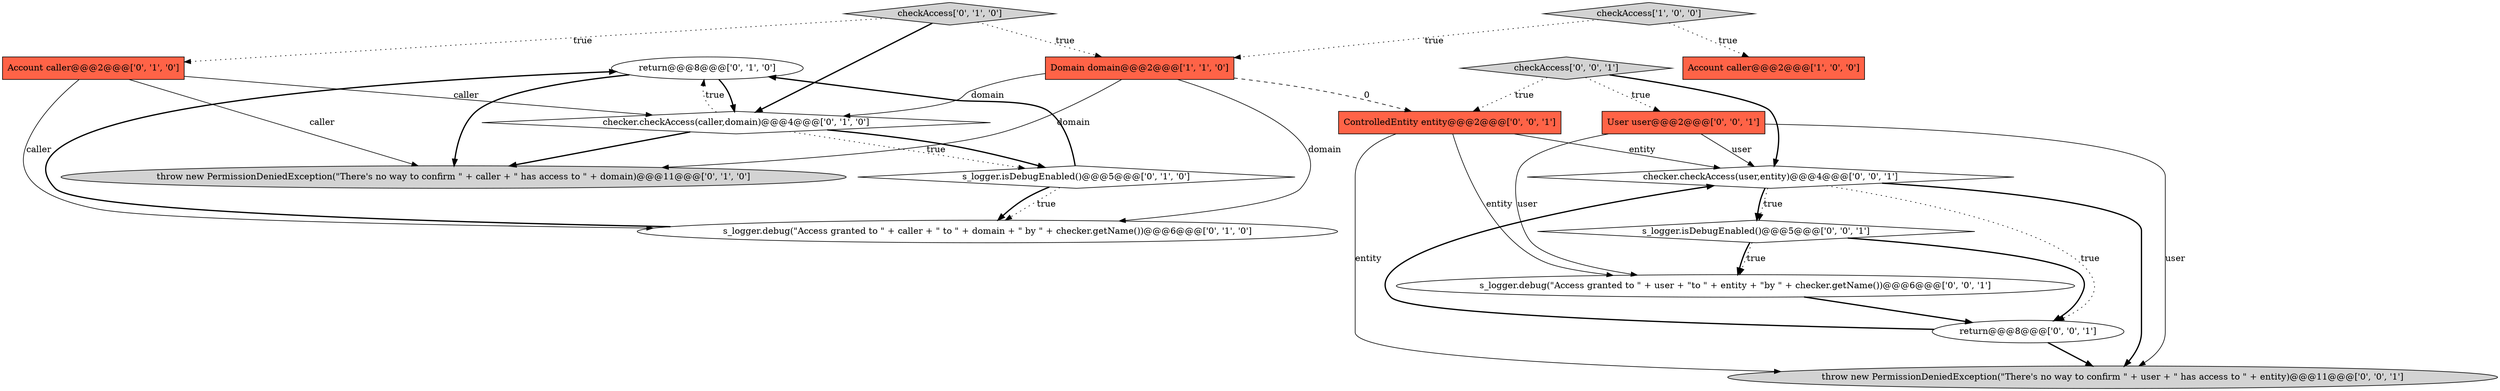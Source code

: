 digraph {
3 [style = filled, label = "return@@@8@@@['0', '1', '0']", fillcolor = white, shape = ellipse image = "AAA0AAABBB2BBB"];
8 [style = filled, label = "checkAccess['0', '1', '0']", fillcolor = lightgray, shape = diamond image = "AAA0AAABBB2BBB"];
0 [style = filled, label = "Account caller@@@2@@@['1', '0', '0']", fillcolor = tomato, shape = box image = "AAA0AAABBB1BBB"];
9 [style = filled, label = "s_logger.debug(\"Access granted to \" + caller + \" to \" + domain + \" by \" + checker.getName())@@@6@@@['0', '1', '0']", fillcolor = white, shape = ellipse image = "AAA0AAABBB2BBB"];
17 [style = filled, label = "checker.checkAccess(user,entity)@@@4@@@['0', '0', '1']", fillcolor = white, shape = diamond image = "AAA0AAABBB3BBB"];
1 [style = filled, label = "Domain domain@@@2@@@['1', '1', '0']", fillcolor = tomato, shape = box image = "AAA0AAABBB1BBB"];
6 [style = filled, label = "checker.checkAccess(caller,domain)@@@4@@@['0', '1', '0']", fillcolor = white, shape = diamond image = "AAA0AAABBB2BBB"];
2 [style = filled, label = "checkAccess['1', '0', '0']", fillcolor = lightgray, shape = diamond image = "AAA0AAABBB1BBB"];
4 [style = filled, label = "Account caller@@@2@@@['0', '1', '0']", fillcolor = tomato, shape = box image = "AAA0AAABBB2BBB"];
5 [style = filled, label = "s_logger.isDebugEnabled()@@@5@@@['0', '1', '0']", fillcolor = white, shape = diamond image = "AAA0AAABBB2BBB"];
13 [style = filled, label = "return@@@8@@@['0', '0', '1']", fillcolor = white, shape = ellipse image = "AAA0AAABBB3BBB"];
15 [style = filled, label = "s_logger.debug(\"Access granted to \" + user + \"to \" + entity + \"by \" + checker.getName())@@@6@@@['0', '0', '1']", fillcolor = white, shape = ellipse image = "AAA0AAABBB3BBB"];
16 [style = filled, label = "throw new PermissionDeniedException(\"There's no way to confirm \" + user + \" has access to \" + entity)@@@11@@@['0', '0', '1']", fillcolor = lightgray, shape = ellipse image = "AAA0AAABBB3BBB"];
10 [style = filled, label = "User user@@@2@@@['0', '0', '1']", fillcolor = tomato, shape = box image = "AAA0AAABBB3BBB"];
11 [style = filled, label = "s_logger.isDebugEnabled()@@@5@@@['0', '0', '1']", fillcolor = white, shape = diamond image = "AAA0AAABBB3BBB"];
14 [style = filled, label = "ControlledEntity entity@@@2@@@['0', '0', '1']", fillcolor = tomato, shape = box image = "AAA0AAABBB3BBB"];
7 [style = filled, label = "throw new PermissionDeniedException(\"There's no way to confirm \" + caller + \" has access to \" + domain)@@@11@@@['0', '1', '0']", fillcolor = lightgray, shape = ellipse image = "AAA0AAABBB2BBB"];
12 [style = filled, label = "checkAccess['0', '0', '1']", fillcolor = lightgray, shape = diamond image = "AAA0AAABBB3BBB"];
12->10 [style = dotted, label="true"];
1->7 [style = solid, label="domain"];
4->7 [style = solid, label="caller"];
4->9 [style = solid, label="caller"];
14->17 [style = solid, label="entity"];
5->9 [style = dotted, label="true"];
13->17 [style = bold, label=""];
10->15 [style = solid, label="user"];
9->3 [style = bold, label=""];
17->13 [style = dotted, label="true"];
1->14 [style = dashed, label="0"];
14->16 [style = solid, label="entity"];
11->15 [style = bold, label=""];
4->6 [style = solid, label="caller"];
8->6 [style = bold, label=""];
5->9 [style = bold, label=""];
3->7 [style = bold, label=""];
3->6 [style = bold, label=""];
2->1 [style = dotted, label="true"];
6->5 [style = dotted, label="true"];
12->17 [style = bold, label=""];
10->17 [style = solid, label="user"];
13->16 [style = bold, label=""];
1->6 [style = solid, label="domain"];
12->14 [style = dotted, label="true"];
10->16 [style = solid, label="user"];
6->3 [style = dotted, label="true"];
6->5 [style = bold, label=""];
1->9 [style = solid, label="domain"];
11->15 [style = dotted, label="true"];
17->11 [style = bold, label=""];
11->13 [style = bold, label=""];
15->13 [style = bold, label=""];
17->11 [style = dotted, label="true"];
5->3 [style = bold, label=""];
2->0 [style = dotted, label="true"];
6->7 [style = bold, label=""];
17->16 [style = bold, label=""];
8->1 [style = dotted, label="true"];
8->4 [style = dotted, label="true"];
14->15 [style = solid, label="entity"];
}
